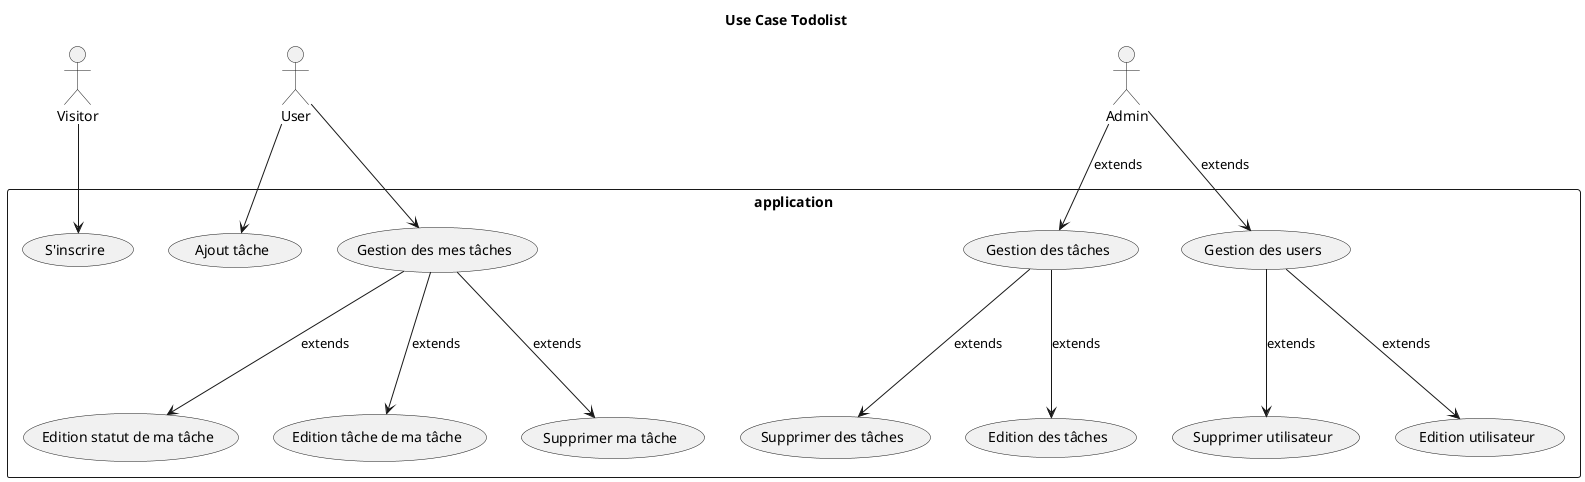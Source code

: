 @startuml Use Case Todolist
  title Use Case Todolist

  skinparam packageStyle rect
  skinparam shadowing false

  actor Visitor as visitor
  actor User as user
  actor Admin as admin

  rectangle application {
      (S'inscrire) as registerUser
      (Ajout tâche) as addTask
      (Gestion des mes tâches) as manageMyTasks
      (Edition statut de ma tâche) as editMyTasksStatus
      (Edition tâche de ma tâche) as editMyTaskContent
      (Supprimer ma tâche) as deleteMyTask
      (Gestion des tâches) as manageTasks
      (Edition des tâches) as editTaskContent
      (Supprimer des tâches) as deleteTask
      (Gestion des users) as manageUsers
      (Edition utilisateur) as editUsers
      (Supprimer utilisateur) as deleteUsers
  }

  visitor --> registerUser
  user --> addTask
  user --> manageMyTasks
  manageMyTasks ---> editMyTasksStatus: extends
  manageMyTasks ---> editMyTaskContent: extends
  manageMyTasks ---> deleteMyTask: extends
  admin --> manageTasks: extends
  admin --> manageUsers: extends
  manageTasks ---> editTaskContent: extends
  manageTasks ---> deleteTask: extends
  manageUsers ---> editUsers: extends
  manageUsers ---> deleteUsers: extends
@enduml
